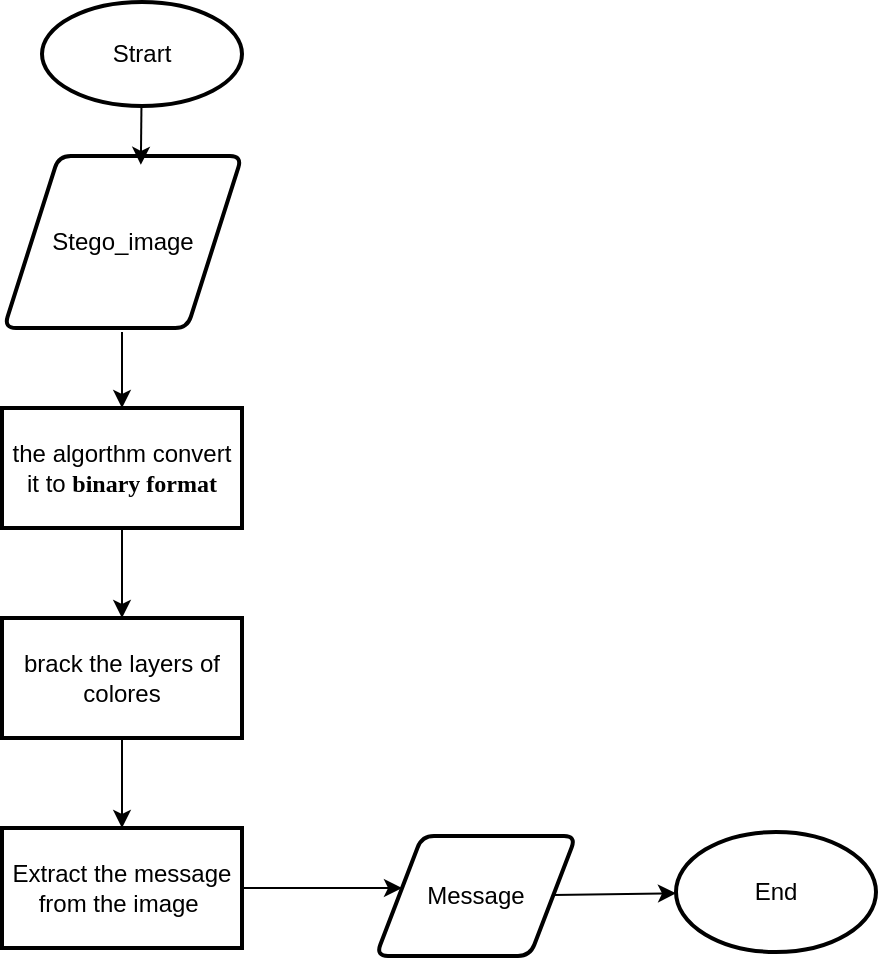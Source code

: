 <mxfile>
    <diagram id="dgteelqFUIWeyWhTDAWY" name="Page-1">
        <mxGraphModel dx="1284" dy="513" grid="0" gridSize="10" guides="1" tooltips="1" connect="1" arrows="1" fold="1" page="1" pageScale="1" pageWidth="827" pageHeight="1169" math="0" shadow="0">
            <root>
                <mxCell id="0"/>
                <mxCell id="1" parent="0"/>
                <mxCell id="2" value="Strart" style="strokeWidth=2;html=1;shape=mxgraph.flowchart.start_1;whiteSpace=wrap;" parent="1" vertex="1">
                    <mxGeometry x="304" y="14" width="100" height="52" as="geometry"/>
                </mxCell>
                <mxCell id="6" value="" style="edgeStyle=none;html=1;" parent="1" target="5" edge="1">
                    <mxGeometry relative="1" as="geometry">
                        <mxPoint x="344" y="179" as="sourcePoint"/>
                    </mxGeometry>
                </mxCell>
                <mxCell id="8" value="" style="edgeStyle=none;html=1;" parent="1" source="5" target="7" edge="1">
                    <mxGeometry relative="1" as="geometry"/>
                </mxCell>
                <mxCell id="5" value="the algorthm convert it to&amp;nbsp;&lt;b style=&quot;background-color: transparent;&quot;&gt;&lt;span style=&quot;font-family: Bahnschrift;&quot; class=&quot;15&quot;&gt;binary format&lt;/span&gt;&lt;/b&gt;" style="whiteSpace=wrap;html=1;strokeWidth=2;" parent="1" vertex="1">
                    <mxGeometry x="284" y="217" width="120" height="60" as="geometry"/>
                </mxCell>
                <mxCell id="10" value="" style="edgeStyle=none;html=1;" parent="1" source="7" target="9" edge="1">
                    <mxGeometry relative="1" as="geometry"/>
                </mxCell>
                <mxCell id="7" value="brack the layers of colores" style="whiteSpace=wrap;html=1;strokeWidth=2;" parent="1" vertex="1">
                    <mxGeometry x="284" y="322" width="120" height="60" as="geometry"/>
                </mxCell>
                <mxCell id="16" value="" style="edgeStyle=none;html=1;" parent="1" source="9" edge="1">
                    <mxGeometry relative="1" as="geometry">
                        <mxPoint x="484" y="457" as="targetPoint"/>
                    </mxGeometry>
                </mxCell>
                <mxCell id="9" value="Extract the message from the image&amp;nbsp;" style="whiteSpace=wrap;html=1;strokeWidth=2;" parent="1" vertex="1">
                    <mxGeometry x="284" y="427" width="120" height="60" as="geometry"/>
                </mxCell>
                <mxCell id="13" value="End" style="strokeWidth=2;html=1;shape=mxgraph.flowchart.start_1;whiteSpace=wrap;" parent="1" vertex="1">
                    <mxGeometry x="621" y="429" width="100" height="60" as="geometry"/>
                </mxCell>
                <mxCell id="17" value="Stego_image" style="shape=parallelogram;html=1;strokeWidth=2;perimeter=parallelogramPerimeter;whiteSpace=wrap;rounded=1;arcSize=12;size=0.23;" parent="1" vertex="1">
                    <mxGeometry x="285" y="91" width="119" height="86" as="geometry"/>
                </mxCell>
                <mxCell id="18" style="edgeStyle=none;html=1;entryX=0.575;entryY=0.051;entryDx=0;entryDy=0;entryPerimeter=0;" parent="1" source="2" target="17" edge="1">
                    <mxGeometry relative="1" as="geometry"/>
                </mxCell>
                <mxCell id="20" value="" style="edgeStyle=none;html=1;" parent="1" source="19" target="13" edge="1">
                    <mxGeometry relative="1" as="geometry"/>
                </mxCell>
                <mxCell id="19" value="Message" style="shape=parallelogram;html=1;strokeWidth=2;perimeter=parallelogramPerimeter;whiteSpace=wrap;rounded=1;arcSize=12;size=0.23;" parent="1" vertex="1">
                    <mxGeometry x="471" y="431" width="100" height="60" as="geometry"/>
                </mxCell>
            </root>
        </mxGraphModel>
    </diagram>
</mxfile>